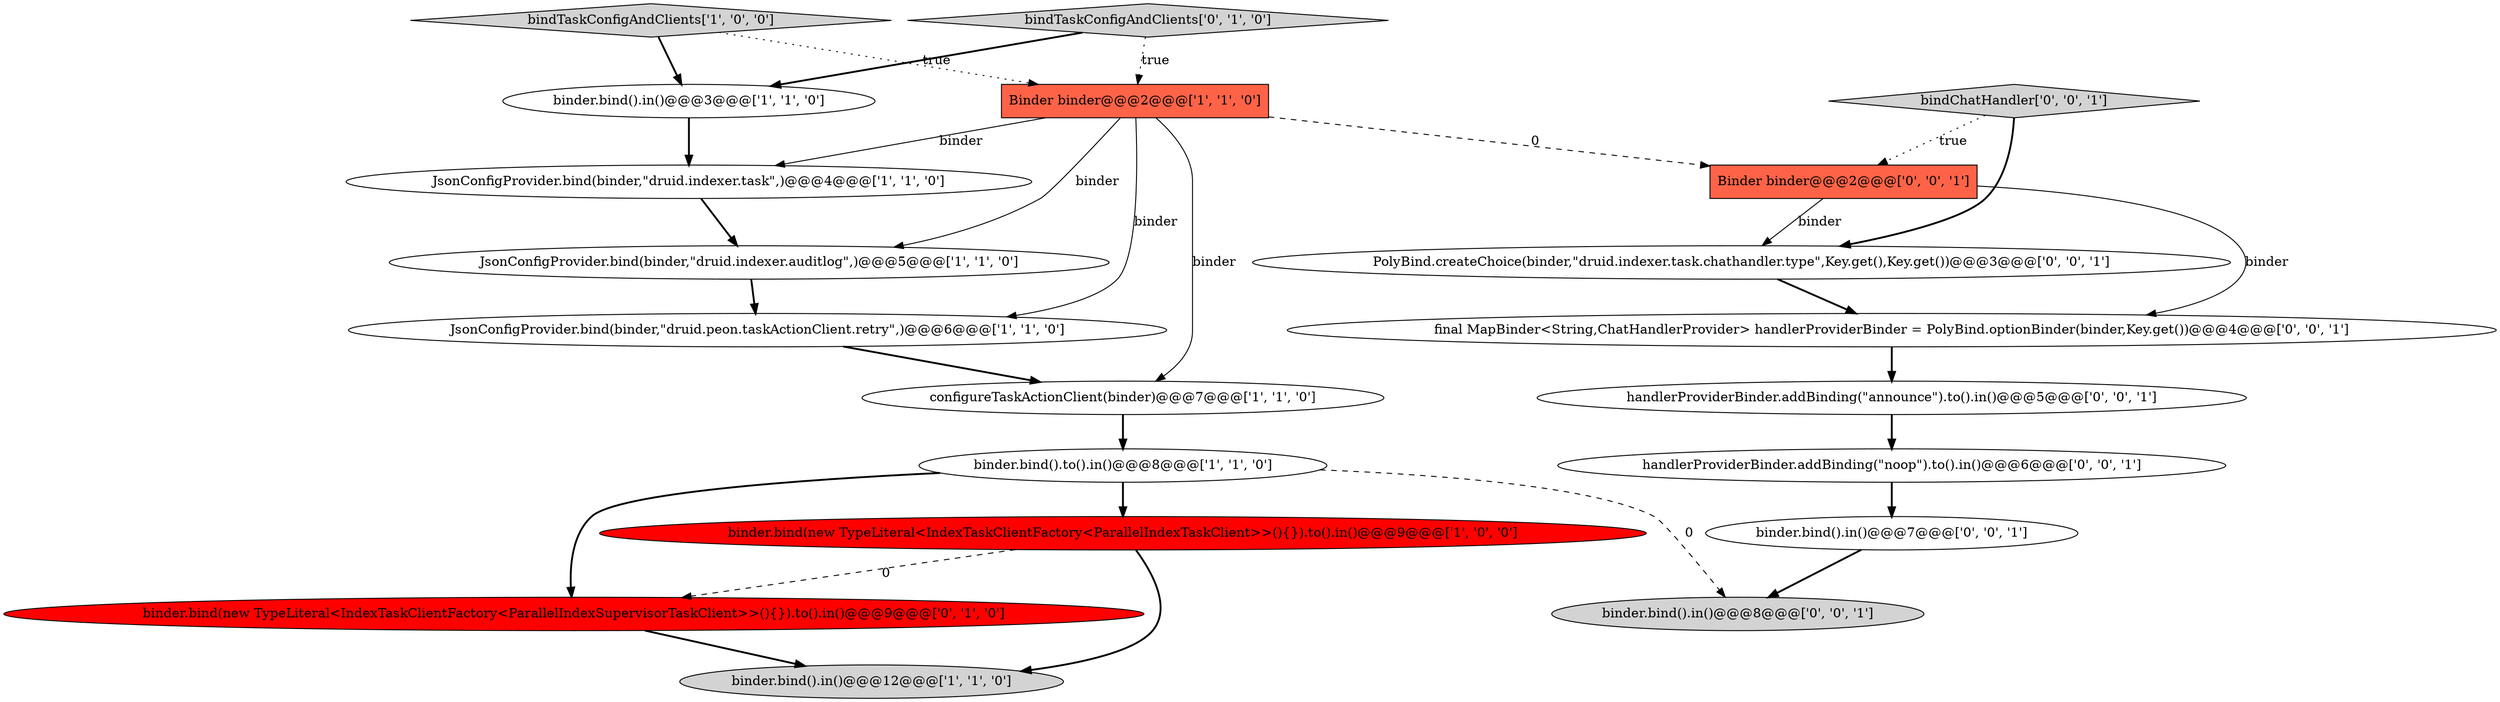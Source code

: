 digraph {
7 [style = filled, label = "JsonConfigProvider.bind(binder,\"druid.indexer.task\",)@@@4@@@['1', '1', '0']", fillcolor = white, shape = ellipse image = "AAA0AAABBB1BBB"];
13 [style = filled, label = "binder.bind().in()@@@7@@@['0', '0', '1']", fillcolor = white, shape = ellipse image = "AAA0AAABBB3BBB"];
16 [style = filled, label = "final MapBinder<String,ChatHandlerProvider> handlerProviderBinder = PolyBind.optionBinder(binder,Key.get())@@@4@@@['0', '0', '1']", fillcolor = white, shape = ellipse image = "AAA0AAABBB3BBB"];
1 [style = filled, label = "JsonConfigProvider.bind(binder,\"druid.indexer.auditlog\",)@@@5@@@['1', '1', '0']", fillcolor = white, shape = ellipse image = "AAA0AAABBB1BBB"];
3 [style = filled, label = "configureTaskActionClient(binder)@@@7@@@['1', '1', '0']", fillcolor = white, shape = ellipse image = "AAA0AAABBB1BBB"];
15 [style = filled, label = "PolyBind.createChoice(binder,\"druid.indexer.task.chathandler.type\",Key.get(),Key.get())@@@3@@@['0', '0', '1']", fillcolor = white, shape = ellipse image = "AAA0AAABBB3BBB"];
0 [style = filled, label = "binder.bind(new TypeLiteral<IndexTaskClientFactory<ParallelIndexTaskClient>>(){}).to().in()@@@9@@@['1', '0', '0']", fillcolor = red, shape = ellipse image = "AAA1AAABBB1BBB"];
8 [style = filled, label = "JsonConfigProvider.bind(binder,\"druid.peon.taskActionClient.retry\",)@@@6@@@['1', '1', '0']", fillcolor = white, shape = ellipse image = "AAA0AAABBB1BBB"];
5 [style = filled, label = "Binder binder@@@2@@@['1', '1', '0']", fillcolor = tomato, shape = box image = "AAA0AAABBB1BBB"];
19 [style = filled, label = "bindChatHandler['0', '0', '1']", fillcolor = lightgray, shape = diamond image = "AAA0AAABBB3BBB"];
12 [style = filled, label = "handlerProviderBinder.addBinding(\"noop\").to().in()@@@6@@@['0', '0', '1']", fillcolor = white, shape = ellipse image = "AAA0AAABBB3BBB"];
4 [style = filled, label = "bindTaskConfigAndClients['1', '0', '0']", fillcolor = lightgray, shape = diamond image = "AAA0AAABBB1BBB"];
11 [style = filled, label = "binder.bind(new TypeLiteral<IndexTaskClientFactory<ParallelIndexSupervisorTaskClient>>(){}).to().in()@@@9@@@['0', '1', '0']", fillcolor = red, shape = ellipse image = "AAA1AAABBB2BBB"];
9 [style = filled, label = "binder.bind().to().in()@@@8@@@['1', '1', '0']", fillcolor = white, shape = ellipse image = "AAA0AAABBB1BBB"];
18 [style = filled, label = "handlerProviderBinder.addBinding(\"announce\").to().in()@@@5@@@['0', '0', '1']", fillcolor = white, shape = ellipse image = "AAA0AAABBB3BBB"];
2 [style = filled, label = "binder.bind().in()@@@12@@@['1', '1', '0']", fillcolor = lightgray, shape = ellipse image = "AAA0AAABBB1BBB"];
10 [style = filled, label = "bindTaskConfigAndClients['0', '1', '0']", fillcolor = lightgray, shape = diamond image = "AAA0AAABBB2BBB"];
14 [style = filled, label = "Binder binder@@@2@@@['0', '0', '1']", fillcolor = tomato, shape = box image = "AAA0AAABBB3BBB"];
6 [style = filled, label = "binder.bind().in()@@@3@@@['1', '1', '0']", fillcolor = white, shape = ellipse image = "AAA0AAABBB1BBB"];
17 [style = filled, label = "binder.bind().in()@@@8@@@['0', '0', '1']", fillcolor = lightgray, shape = ellipse image = "AAA0AAABBB3BBB"];
4->5 [style = dotted, label="true"];
19->14 [style = dotted, label="true"];
16->18 [style = bold, label=""];
7->1 [style = bold, label=""];
1->8 [style = bold, label=""];
5->14 [style = dashed, label="0"];
9->0 [style = bold, label=""];
9->11 [style = bold, label=""];
4->6 [style = bold, label=""];
0->2 [style = bold, label=""];
8->3 [style = bold, label=""];
14->15 [style = solid, label="binder"];
18->12 [style = bold, label=""];
0->11 [style = dashed, label="0"];
5->8 [style = solid, label="binder"];
15->16 [style = bold, label=""];
10->5 [style = dotted, label="true"];
10->6 [style = bold, label=""];
11->2 [style = bold, label=""];
5->1 [style = solid, label="binder"];
3->9 [style = bold, label=""];
12->13 [style = bold, label=""];
13->17 [style = bold, label=""];
5->3 [style = solid, label="binder"];
5->7 [style = solid, label="binder"];
9->17 [style = dashed, label="0"];
14->16 [style = solid, label="binder"];
19->15 [style = bold, label=""];
6->7 [style = bold, label=""];
}
